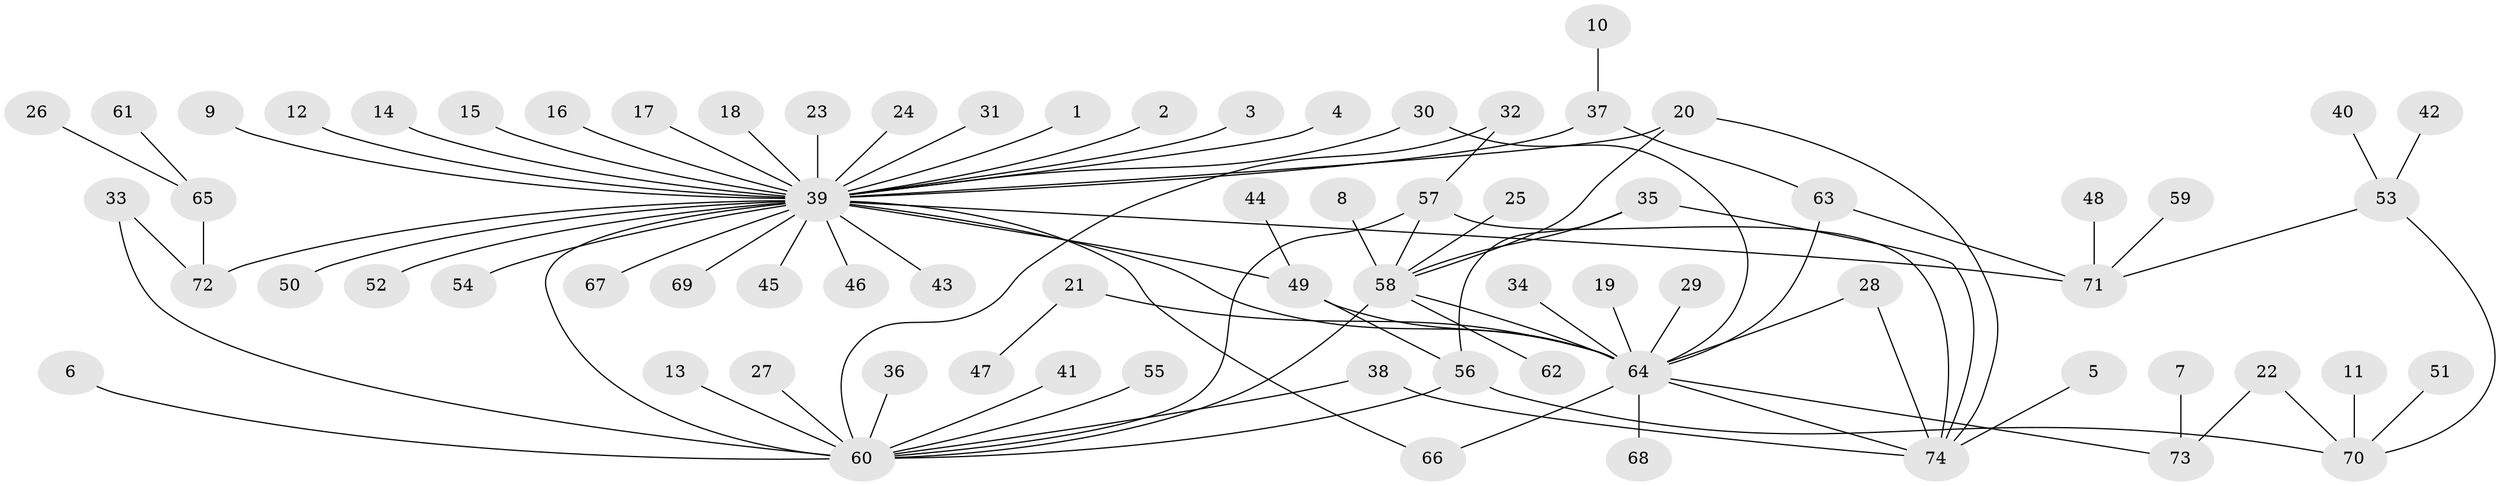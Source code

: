 // original degree distribution, {35: 0.006756756756756757, 5: 0.033783783783783786, 16: 0.006756756756756757, 2: 0.19594594594594594, 4: 0.060810810810810814, 7: 0.013513513513513514, 1: 0.581081081081081, 3: 0.06756756756756757, 8: 0.006756756756756757, 13: 0.006756756756756757, 9: 0.006756756756756757, 6: 0.013513513513513514}
// Generated by graph-tools (version 1.1) at 2025/50/03/09/25 03:50:00]
// undirected, 74 vertices, 92 edges
graph export_dot {
graph [start="1"]
  node [color=gray90,style=filled];
  1;
  2;
  3;
  4;
  5;
  6;
  7;
  8;
  9;
  10;
  11;
  12;
  13;
  14;
  15;
  16;
  17;
  18;
  19;
  20;
  21;
  22;
  23;
  24;
  25;
  26;
  27;
  28;
  29;
  30;
  31;
  32;
  33;
  34;
  35;
  36;
  37;
  38;
  39;
  40;
  41;
  42;
  43;
  44;
  45;
  46;
  47;
  48;
  49;
  50;
  51;
  52;
  53;
  54;
  55;
  56;
  57;
  58;
  59;
  60;
  61;
  62;
  63;
  64;
  65;
  66;
  67;
  68;
  69;
  70;
  71;
  72;
  73;
  74;
  1 -- 39 [weight=1.0];
  2 -- 39 [weight=1.0];
  3 -- 39 [weight=1.0];
  4 -- 39 [weight=1.0];
  5 -- 74 [weight=1.0];
  6 -- 60 [weight=1.0];
  7 -- 73 [weight=1.0];
  8 -- 58 [weight=1.0];
  9 -- 39 [weight=1.0];
  10 -- 37 [weight=1.0];
  11 -- 70 [weight=1.0];
  12 -- 39 [weight=1.0];
  13 -- 60 [weight=1.0];
  14 -- 39 [weight=1.0];
  15 -- 39 [weight=1.0];
  16 -- 39 [weight=1.0];
  17 -- 39 [weight=1.0];
  18 -- 39 [weight=1.0];
  19 -- 64 [weight=1.0];
  20 -- 39 [weight=2.0];
  20 -- 58 [weight=1.0];
  20 -- 74 [weight=1.0];
  21 -- 47 [weight=1.0];
  21 -- 64 [weight=1.0];
  22 -- 70 [weight=1.0];
  22 -- 73 [weight=1.0];
  23 -- 39 [weight=1.0];
  24 -- 39 [weight=1.0];
  25 -- 58 [weight=1.0];
  26 -- 65 [weight=1.0];
  27 -- 60 [weight=1.0];
  28 -- 64 [weight=1.0];
  28 -- 74 [weight=1.0];
  29 -- 64 [weight=1.0];
  30 -- 39 [weight=1.0];
  30 -- 64 [weight=1.0];
  31 -- 39 [weight=1.0];
  32 -- 57 [weight=1.0];
  32 -- 60 [weight=1.0];
  33 -- 60 [weight=1.0];
  33 -- 72 [weight=1.0];
  34 -- 64 [weight=1.0];
  35 -- 56 [weight=1.0];
  35 -- 58 [weight=1.0];
  35 -- 74 [weight=1.0];
  36 -- 60 [weight=1.0];
  37 -- 39 [weight=1.0];
  37 -- 63 [weight=2.0];
  38 -- 60 [weight=1.0];
  38 -- 74 [weight=1.0];
  39 -- 43 [weight=1.0];
  39 -- 45 [weight=1.0];
  39 -- 46 [weight=1.0];
  39 -- 49 [weight=1.0];
  39 -- 50 [weight=1.0];
  39 -- 52 [weight=1.0];
  39 -- 54 [weight=1.0];
  39 -- 60 [weight=2.0];
  39 -- 64 [weight=1.0];
  39 -- 66 [weight=1.0];
  39 -- 67 [weight=1.0];
  39 -- 69 [weight=1.0];
  39 -- 71 [weight=1.0];
  39 -- 72 [weight=1.0];
  40 -- 53 [weight=1.0];
  41 -- 60 [weight=1.0];
  42 -- 53 [weight=1.0];
  44 -- 49 [weight=1.0];
  48 -- 71 [weight=1.0];
  49 -- 56 [weight=1.0];
  49 -- 64 [weight=1.0];
  51 -- 70 [weight=1.0];
  53 -- 70 [weight=1.0];
  53 -- 71 [weight=1.0];
  55 -- 60 [weight=1.0];
  56 -- 60 [weight=1.0];
  56 -- 70 [weight=1.0];
  57 -- 58 [weight=1.0];
  57 -- 60 [weight=1.0];
  57 -- 74 [weight=1.0];
  58 -- 60 [weight=1.0];
  58 -- 62 [weight=1.0];
  58 -- 64 [weight=2.0];
  59 -- 71 [weight=1.0];
  61 -- 65 [weight=1.0];
  63 -- 64 [weight=1.0];
  63 -- 71 [weight=1.0];
  64 -- 66 [weight=1.0];
  64 -- 68 [weight=1.0];
  64 -- 73 [weight=1.0];
  64 -- 74 [weight=1.0];
  65 -- 72 [weight=1.0];
}
